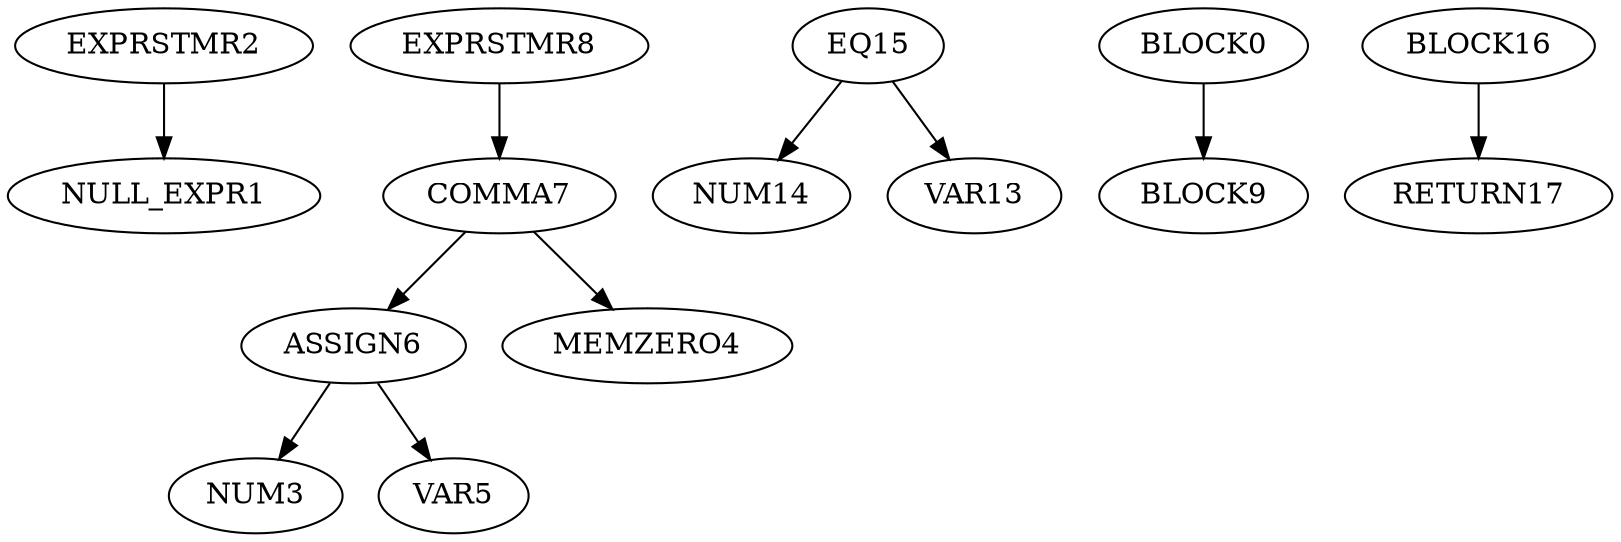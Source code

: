 digraph A { 
EXPRSTMR2 -> NULL_EXPR1
ASSIGN6 -> NUM3
ASSIGN6 -> VAR5
COMMA7 -> ASSIGN6
COMMA7 -> MEMZERO4
EXPRSTMR8 -> COMMA7
EQ15 -> NUM14
EQ15 -> VAR13
BLOCK0 -> BLOCK9
BLOCK16 -> RETURN17
}

